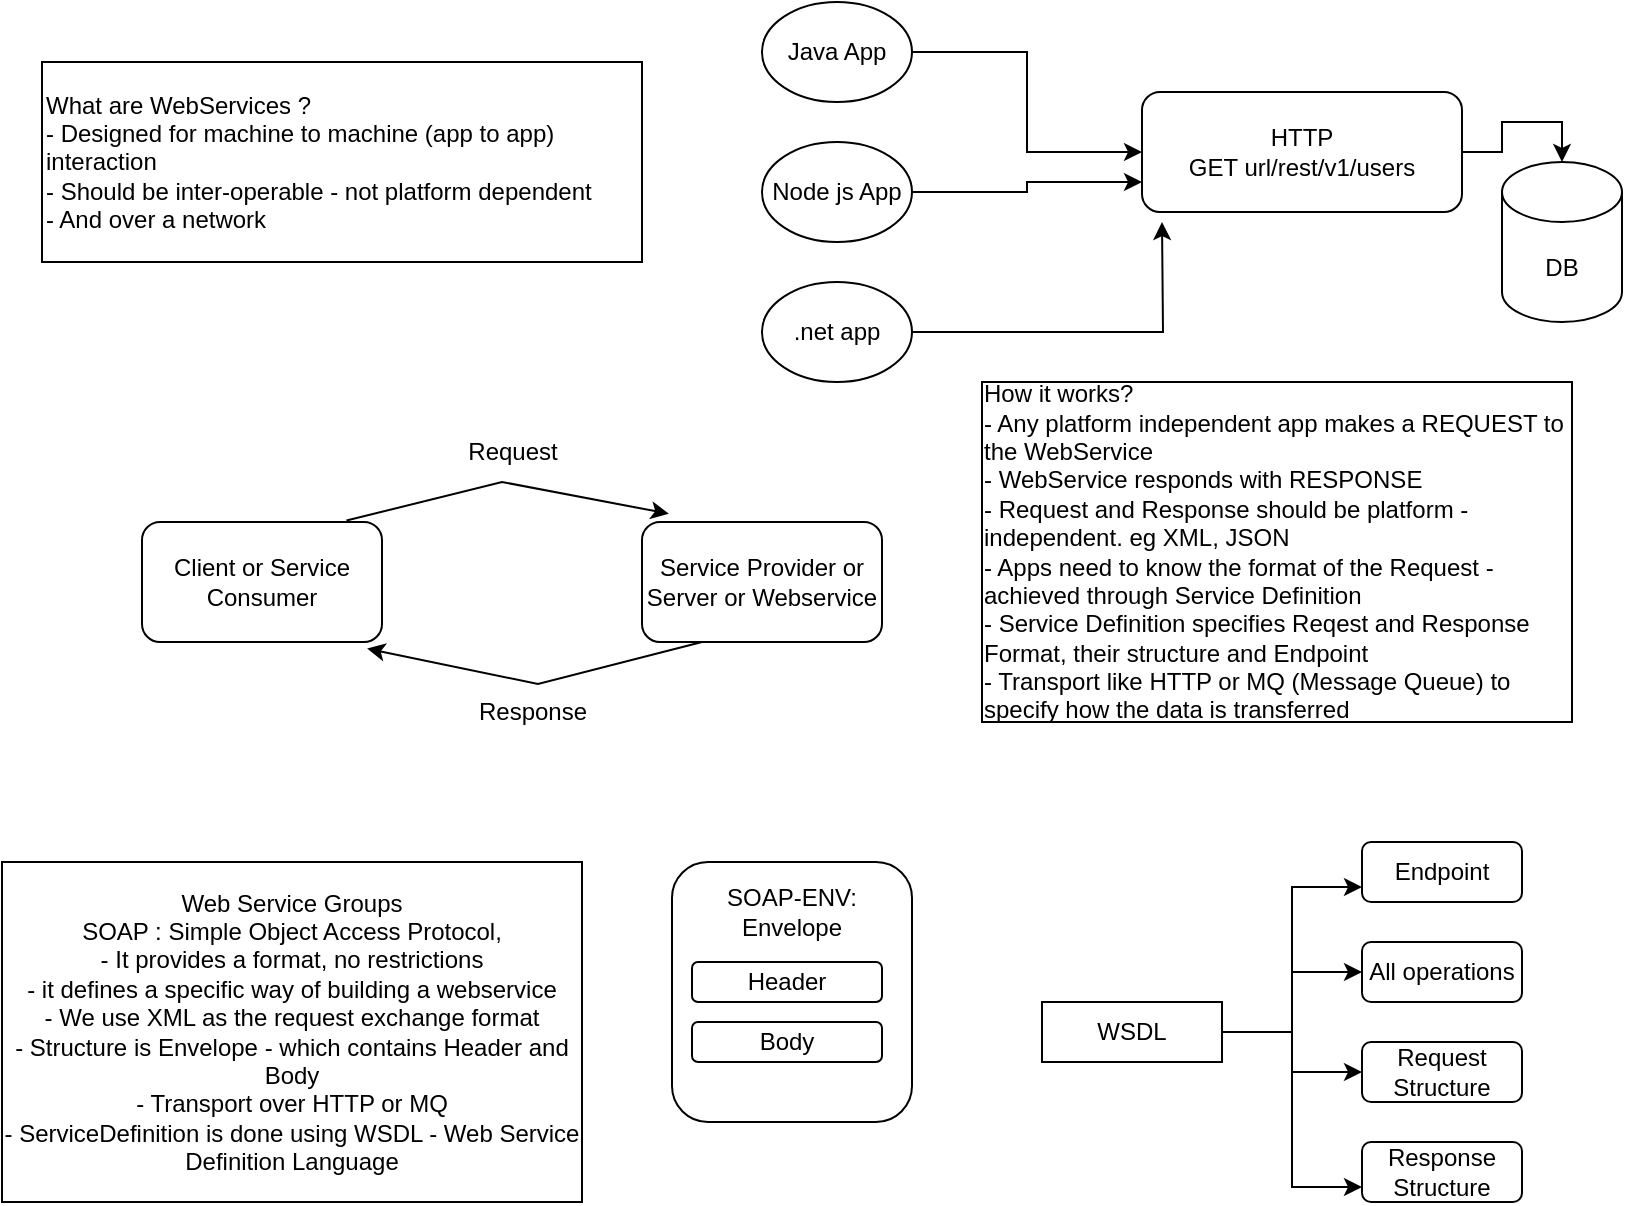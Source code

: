 <mxfile version="22.0.4" type="github">
  <diagram name="Page-1" id="WWJ22Lxd-hs1uwAxfYas">
    <mxGraphModel dx="1158" dy="657" grid="1" gridSize="10" guides="1" tooltips="1" connect="1" arrows="1" fold="1" page="1" pageScale="1" pageWidth="850" pageHeight="1100" math="0" shadow="0">
      <root>
        <mxCell id="0" />
        <mxCell id="1" parent="0" />
        <mxCell id="zBLNmL5X6XbydqEjEo2X-1" value="What are WebServices ?&lt;br&gt;- Designed for machine to machine (app to app) interaction&lt;br&gt;- Should be inter-operable - not platform dependent&lt;br&gt;- And over a network" style="rounded=0;whiteSpace=wrap;html=1;align=left;" vertex="1" parent="1">
          <mxGeometry x="100" y="120" width="300" height="100" as="geometry" />
        </mxCell>
        <mxCell id="zBLNmL5X6XbydqEjEo2X-7" style="edgeStyle=orthogonalEdgeStyle;rounded=0;orthogonalLoop=1;jettySize=auto;html=1;" edge="1" parent="1" source="zBLNmL5X6XbydqEjEo2X-3" target="zBLNmL5X6XbydqEjEo2X-6">
          <mxGeometry relative="1" as="geometry" />
        </mxCell>
        <mxCell id="zBLNmL5X6XbydqEjEo2X-3" value="Java App" style="ellipse;whiteSpace=wrap;html=1;" vertex="1" parent="1">
          <mxGeometry x="460" y="90" width="75" height="50" as="geometry" />
        </mxCell>
        <mxCell id="zBLNmL5X6XbydqEjEo2X-8" style="edgeStyle=orthogonalEdgeStyle;rounded=0;orthogonalLoop=1;jettySize=auto;html=1;entryX=0;entryY=0.75;entryDx=0;entryDy=0;" edge="1" parent="1" source="zBLNmL5X6XbydqEjEo2X-4" target="zBLNmL5X6XbydqEjEo2X-6">
          <mxGeometry relative="1" as="geometry" />
        </mxCell>
        <mxCell id="zBLNmL5X6XbydqEjEo2X-4" value="Node js App" style="ellipse;whiteSpace=wrap;html=1;" vertex="1" parent="1">
          <mxGeometry x="460" y="160" width="75" height="50" as="geometry" />
        </mxCell>
        <mxCell id="zBLNmL5X6XbydqEjEo2X-9" style="edgeStyle=orthogonalEdgeStyle;rounded=0;orthogonalLoop=1;jettySize=auto;html=1;" edge="1" parent="1" source="zBLNmL5X6XbydqEjEo2X-5">
          <mxGeometry relative="1" as="geometry">
            <mxPoint x="660" y="200" as="targetPoint" />
          </mxGeometry>
        </mxCell>
        <mxCell id="zBLNmL5X6XbydqEjEo2X-5" value=".net app" style="ellipse;whiteSpace=wrap;html=1;" vertex="1" parent="1">
          <mxGeometry x="460" y="230" width="75" height="50" as="geometry" />
        </mxCell>
        <mxCell id="zBLNmL5X6XbydqEjEo2X-11" style="edgeStyle=orthogonalEdgeStyle;rounded=0;orthogonalLoop=1;jettySize=auto;html=1;entryX=0.5;entryY=0;entryDx=0;entryDy=0;entryPerimeter=0;" edge="1" parent="1" source="zBLNmL5X6XbydqEjEo2X-6" target="zBLNmL5X6XbydqEjEo2X-10">
          <mxGeometry relative="1" as="geometry" />
        </mxCell>
        <mxCell id="zBLNmL5X6XbydqEjEo2X-6" value="HTTP &lt;br&gt;GET url/rest/v1/users" style="rounded=1;whiteSpace=wrap;html=1;" vertex="1" parent="1">
          <mxGeometry x="650" y="135" width="160" height="60" as="geometry" />
        </mxCell>
        <mxCell id="zBLNmL5X6XbydqEjEo2X-10" value="DB" style="shape=cylinder3;whiteSpace=wrap;html=1;boundedLbl=1;backgroundOutline=1;size=15;" vertex="1" parent="1">
          <mxGeometry x="830" y="170" width="60" height="80" as="geometry" />
        </mxCell>
        <mxCell id="zBLNmL5X6XbydqEjEo2X-12" value="&lt;div style=&quot;text-align: left;&quot;&gt;&lt;span style=&quot;background-color: initial;&quot;&gt;How it works?&lt;/span&gt;&lt;/div&gt;&lt;div style=&quot;text-align: left;&quot;&gt;&lt;span style=&quot;background-color: initial;&quot;&gt;- Any platform independent app makes a REQUEST to the WebService&lt;/span&gt;&lt;/div&gt;&lt;div style=&quot;text-align: left;&quot;&gt;&lt;span style=&quot;background-color: initial;&quot;&gt;- WebService responds with RESPONSE&lt;/span&gt;&lt;/div&gt;&lt;div style=&quot;text-align: left;&quot;&gt;&lt;span style=&quot;background-color: initial;&quot;&gt;- Request and Response should be platform - independent. eg XML, JSON&lt;/span&gt;&lt;/div&gt;&lt;div style=&quot;text-align: left;&quot;&gt;&lt;span style=&quot;background-color: initial;&quot;&gt;- Apps need to know the format of the Request - achieved through Service Definition&lt;/span&gt;&lt;/div&gt;&lt;div style=&quot;text-align: left;&quot;&gt;&lt;span style=&quot;background-color: initial;&quot;&gt;- Service Definition specifies Reqest and Response Format, their structure and Endpoint&lt;/span&gt;&lt;/div&gt;&lt;div style=&quot;text-align: left;&quot;&gt;&lt;span style=&quot;background-color: initial;&quot;&gt;- Transport like HTTP or MQ (Message Queue) to specify how the data is transferred&lt;/span&gt;&lt;/div&gt;" style="rounded=0;whiteSpace=wrap;html=1;" vertex="1" parent="1">
          <mxGeometry x="570" y="280" width="295" height="170" as="geometry" />
        </mxCell>
        <mxCell id="zBLNmL5X6XbydqEjEo2X-13" value="Client or Service Consumer" style="rounded=1;whiteSpace=wrap;html=1;" vertex="1" parent="1">
          <mxGeometry x="150" y="350" width="120" height="60" as="geometry" />
        </mxCell>
        <mxCell id="zBLNmL5X6XbydqEjEo2X-14" value="Service Provider or Server or Webservice" style="rounded=1;whiteSpace=wrap;html=1;" vertex="1" parent="1">
          <mxGeometry x="400" y="350" width="120" height="60" as="geometry" />
        </mxCell>
        <mxCell id="zBLNmL5X6XbydqEjEo2X-15" value="" style="endArrow=classic;html=1;rounded=0;exitX=0.852;exitY=-0.012;exitDx=0;exitDy=0;exitPerimeter=0;entryX=0.112;entryY=-0.069;entryDx=0;entryDy=0;entryPerimeter=0;" edge="1" parent="1" source="zBLNmL5X6XbydqEjEo2X-13" target="zBLNmL5X6XbydqEjEo2X-14">
          <mxGeometry width="50" height="50" relative="1" as="geometry">
            <mxPoint x="410" y="360" as="sourcePoint" />
            <mxPoint x="460" y="310" as="targetPoint" />
            <Array as="points">
              <mxPoint x="330" y="330" />
            </Array>
          </mxGeometry>
        </mxCell>
        <mxCell id="zBLNmL5X6XbydqEjEo2X-16" value="" style="endArrow=classic;html=1;rounded=0;exitX=0.25;exitY=1;exitDx=0;exitDy=0;entryX=0.938;entryY=1.055;entryDx=0;entryDy=0;entryPerimeter=0;" edge="1" parent="1" source="zBLNmL5X6XbydqEjEo2X-14" target="zBLNmL5X6XbydqEjEo2X-13">
          <mxGeometry width="50" height="50" relative="1" as="geometry">
            <mxPoint x="270" y="450" as="sourcePoint" />
            <mxPoint x="170" y="480" as="targetPoint" />
            <Array as="points">
              <mxPoint x="348" y="431" />
            </Array>
          </mxGeometry>
        </mxCell>
        <mxCell id="zBLNmL5X6XbydqEjEo2X-17" value="Request" style="text;html=1;align=center;verticalAlign=middle;resizable=0;points=[];autosize=1;strokeColor=none;fillColor=none;" vertex="1" parent="1">
          <mxGeometry x="300" y="300" width="70" height="30" as="geometry" />
        </mxCell>
        <mxCell id="zBLNmL5X6XbydqEjEo2X-18" value="Response" style="text;html=1;align=center;verticalAlign=middle;resizable=0;points=[];autosize=1;strokeColor=none;fillColor=none;" vertex="1" parent="1">
          <mxGeometry x="305" y="430" width="80" height="30" as="geometry" />
        </mxCell>
        <mxCell id="zBLNmL5X6XbydqEjEo2X-19" value="Web Service Groups&lt;br&gt;SOAP : Simple Object Access Protocol, &lt;br&gt;- It provides a format, no restrictions&lt;br&gt;- it defines a specific way of building a webservice&lt;br&gt;- We use XML as the request exchange format&lt;br&gt;- Structure is Envelope - which contains Header and Body&lt;br&gt;- Transport over HTTP or MQ&lt;br&gt;- ServiceDefinition is done using WSDL - Web Service Definition Language" style="rounded=0;whiteSpace=wrap;html=1;" vertex="1" parent="1">
          <mxGeometry x="80" y="520" width="290" height="170" as="geometry" />
        </mxCell>
        <mxCell id="zBLNmL5X6XbydqEjEo2X-21" value="" style="rounded=1;whiteSpace=wrap;html=1;" vertex="1" parent="1">
          <mxGeometry x="415" y="520" width="120" height="130" as="geometry" />
        </mxCell>
        <mxCell id="zBLNmL5X6XbydqEjEo2X-22" value="SOAP-ENV: Envelope" style="text;strokeColor=none;align=center;fillColor=none;html=1;verticalAlign=middle;whiteSpace=wrap;rounded=0;" vertex="1" parent="1">
          <mxGeometry x="415" y="530" width="120" height="30" as="geometry" />
        </mxCell>
        <mxCell id="zBLNmL5X6XbydqEjEo2X-24" value="Header" style="rounded=1;whiteSpace=wrap;html=1;" vertex="1" parent="1">
          <mxGeometry x="425" y="570" width="95" height="20" as="geometry" />
        </mxCell>
        <mxCell id="zBLNmL5X6XbydqEjEo2X-25" value="Body" style="rounded=1;whiteSpace=wrap;html=1;" vertex="1" parent="1">
          <mxGeometry x="425" y="600" width="95" height="20" as="geometry" />
        </mxCell>
        <mxCell id="zBLNmL5X6XbydqEjEo2X-31" style="edgeStyle=orthogonalEdgeStyle;rounded=0;orthogonalLoop=1;jettySize=auto;html=1;entryX=0;entryY=0.75;entryDx=0;entryDy=0;" edge="1" parent="1" source="zBLNmL5X6XbydqEjEo2X-26" target="zBLNmL5X6XbydqEjEo2X-27">
          <mxGeometry relative="1" as="geometry">
            <Array as="points">
              <mxPoint x="725" y="605" />
              <mxPoint x="725" y="532" />
            </Array>
          </mxGeometry>
        </mxCell>
        <mxCell id="zBLNmL5X6XbydqEjEo2X-32" style="edgeStyle=orthogonalEdgeStyle;rounded=0;orthogonalLoop=1;jettySize=auto;html=1;" edge="1" parent="1" source="zBLNmL5X6XbydqEjEo2X-26" target="zBLNmL5X6XbydqEjEo2X-28">
          <mxGeometry relative="1" as="geometry" />
        </mxCell>
        <mxCell id="zBLNmL5X6XbydqEjEo2X-33" style="edgeStyle=orthogonalEdgeStyle;rounded=0;orthogonalLoop=1;jettySize=auto;html=1;entryX=0;entryY=0.5;entryDx=0;entryDy=0;" edge="1" parent="1" source="zBLNmL5X6XbydqEjEo2X-26" target="zBLNmL5X6XbydqEjEo2X-29">
          <mxGeometry relative="1" as="geometry" />
        </mxCell>
        <mxCell id="zBLNmL5X6XbydqEjEo2X-34" style="edgeStyle=orthogonalEdgeStyle;rounded=0;orthogonalLoop=1;jettySize=auto;html=1;entryX=0;entryY=0.75;entryDx=0;entryDy=0;" edge="1" parent="1" source="zBLNmL5X6XbydqEjEo2X-26" target="zBLNmL5X6XbydqEjEo2X-30">
          <mxGeometry relative="1" as="geometry" />
        </mxCell>
        <mxCell id="zBLNmL5X6XbydqEjEo2X-26" value="WSDL" style="rounded=0;whiteSpace=wrap;html=1;" vertex="1" parent="1">
          <mxGeometry x="600" y="590" width="90" height="30" as="geometry" />
        </mxCell>
        <mxCell id="zBLNmL5X6XbydqEjEo2X-27" value="Endpoint" style="rounded=1;whiteSpace=wrap;html=1;" vertex="1" parent="1">
          <mxGeometry x="760" y="510" width="80" height="30" as="geometry" />
        </mxCell>
        <mxCell id="zBLNmL5X6XbydqEjEo2X-28" value="All operations" style="rounded=1;whiteSpace=wrap;html=1;" vertex="1" parent="1">
          <mxGeometry x="760" y="560" width="80" height="30" as="geometry" />
        </mxCell>
        <mxCell id="zBLNmL5X6XbydqEjEo2X-29" value="Request Structure" style="rounded=1;whiteSpace=wrap;html=1;" vertex="1" parent="1">
          <mxGeometry x="760" y="610" width="80" height="30" as="geometry" />
        </mxCell>
        <mxCell id="zBLNmL5X6XbydqEjEo2X-30" value="Response Structure" style="rounded=1;whiteSpace=wrap;html=1;" vertex="1" parent="1">
          <mxGeometry x="760" y="660" width="80" height="30" as="geometry" />
        </mxCell>
      </root>
    </mxGraphModel>
  </diagram>
</mxfile>
